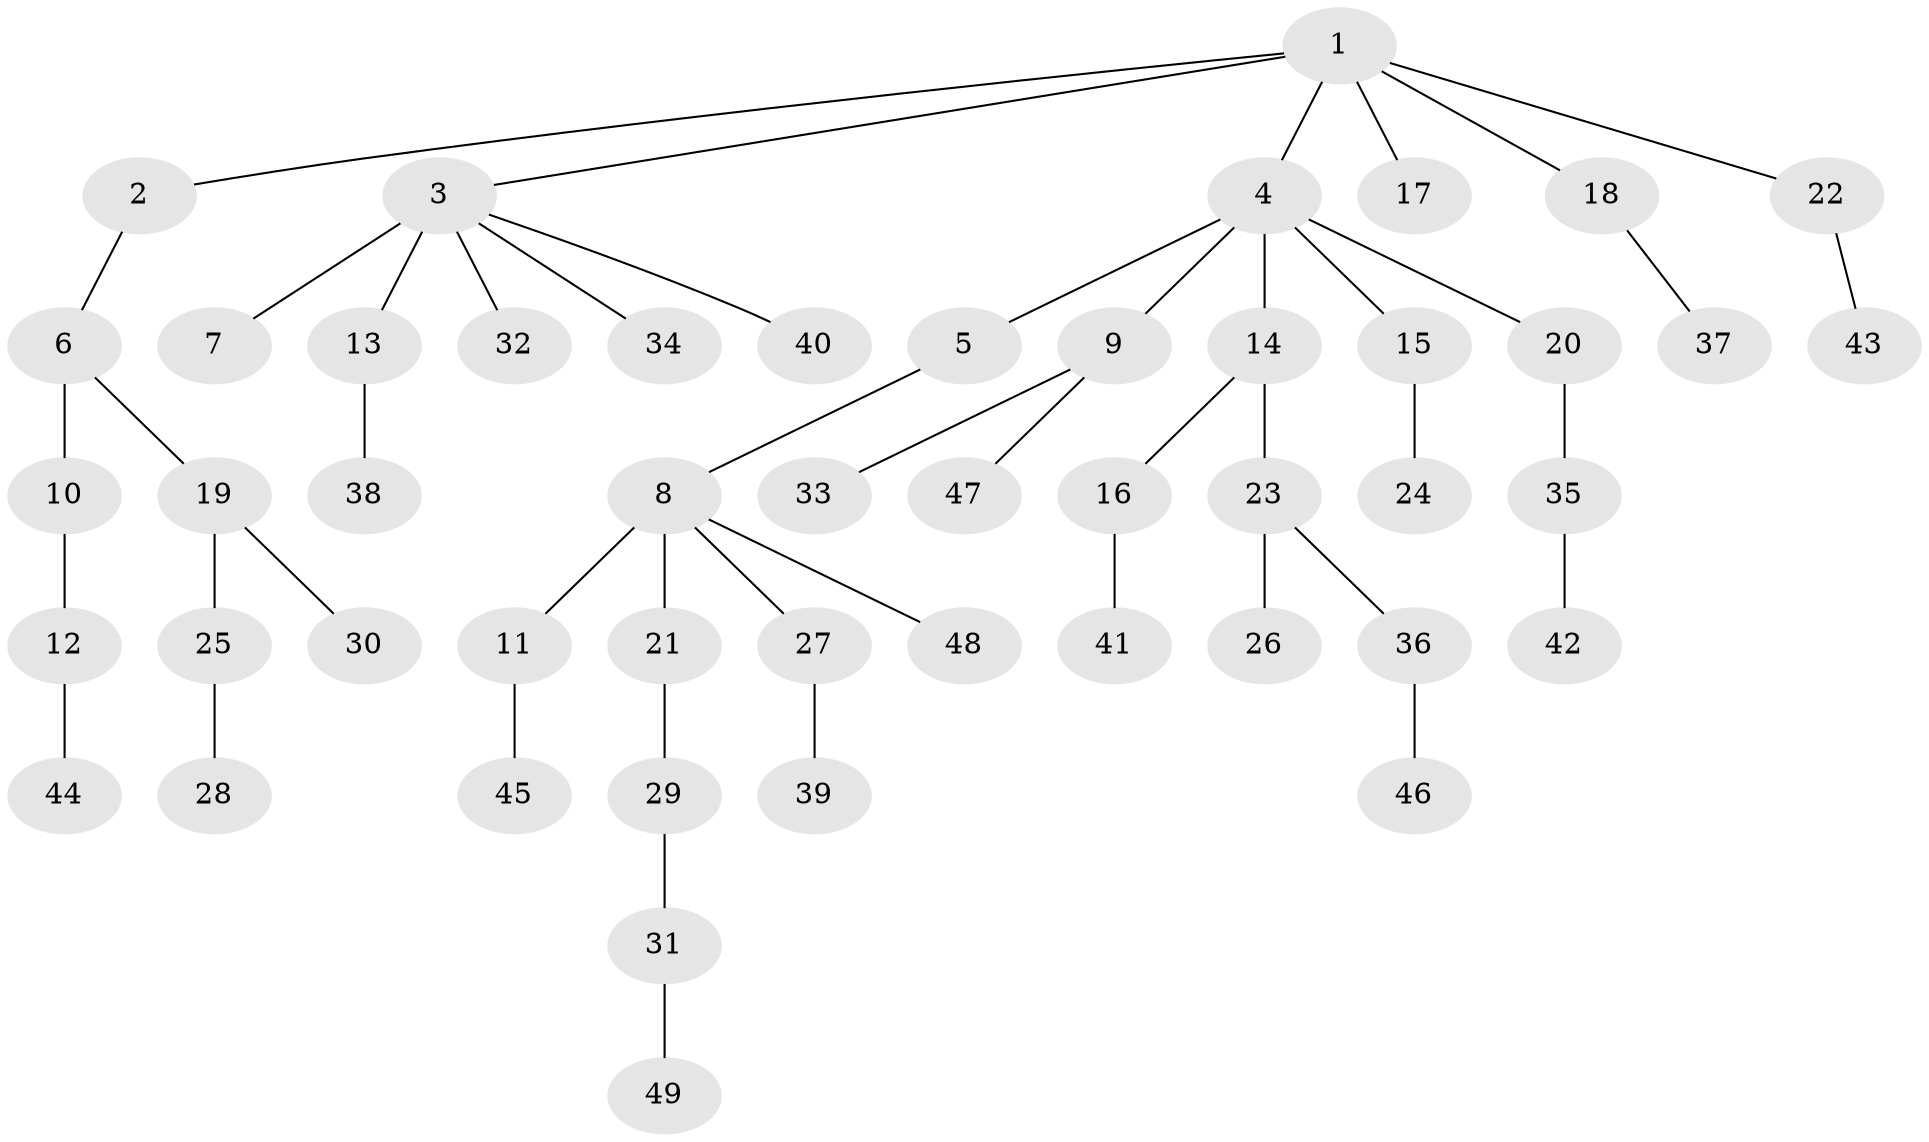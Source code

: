 // original degree distribution, {7: 0.010309278350515464, 3: 0.12371134020618557, 9: 0.010309278350515464, 8: 0.010309278350515464, 2: 0.27835051546391754, 6: 0.010309278350515464, 4: 0.061855670103092786, 1: 0.4948453608247423}
// Generated by graph-tools (version 1.1) at 2025/37/03/09/25 02:37:08]
// undirected, 49 vertices, 48 edges
graph export_dot {
graph [start="1"]
  node [color=gray90,style=filled];
  1;
  2;
  3;
  4;
  5;
  6;
  7;
  8;
  9;
  10;
  11;
  12;
  13;
  14;
  15;
  16;
  17;
  18;
  19;
  20;
  21;
  22;
  23;
  24;
  25;
  26;
  27;
  28;
  29;
  30;
  31;
  32;
  33;
  34;
  35;
  36;
  37;
  38;
  39;
  40;
  41;
  42;
  43;
  44;
  45;
  46;
  47;
  48;
  49;
  1 -- 2 [weight=1.0];
  1 -- 3 [weight=1.0];
  1 -- 4 [weight=1.0];
  1 -- 17 [weight=1.0];
  1 -- 18 [weight=1.0];
  1 -- 22 [weight=1.0];
  2 -- 6 [weight=1.0];
  3 -- 7 [weight=1.0];
  3 -- 13 [weight=3.0];
  3 -- 32 [weight=1.0];
  3 -- 34 [weight=1.0];
  3 -- 40 [weight=1.0];
  4 -- 5 [weight=1.0];
  4 -- 9 [weight=1.0];
  4 -- 14 [weight=1.0];
  4 -- 15 [weight=1.0];
  4 -- 20 [weight=1.0];
  5 -- 8 [weight=1.0];
  6 -- 10 [weight=2.0];
  6 -- 19 [weight=1.0];
  8 -- 11 [weight=1.0];
  8 -- 21 [weight=1.0];
  8 -- 27 [weight=1.0];
  8 -- 48 [weight=1.0];
  9 -- 33 [weight=1.0];
  9 -- 47 [weight=1.0];
  10 -- 12 [weight=1.0];
  11 -- 45 [weight=1.0];
  12 -- 44 [weight=1.0];
  13 -- 38 [weight=1.0];
  14 -- 16 [weight=1.0];
  14 -- 23 [weight=1.0];
  15 -- 24 [weight=1.0];
  16 -- 41 [weight=1.0];
  18 -- 37 [weight=1.0];
  19 -- 25 [weight=1.0];
  19 -- 30 [weight=1.0];
  20 -- 35 [weight=2.0];
  21 -- 29 [weight=1.0];
  22 -- 43 [weight=1.0];
  23 -- 26 [weight=1.0];
  23 -- 36 [weight=1.0];
  25 -- 28 [weight=1.0];
  27 -- 39 [weight=1.0];
  29 -- 31 [weight=1.0];
  31 -- 49 [weight=1.0];
  35 -- 42 [weight=1.0];
  36 -- 46 [weight=1.0];
}
